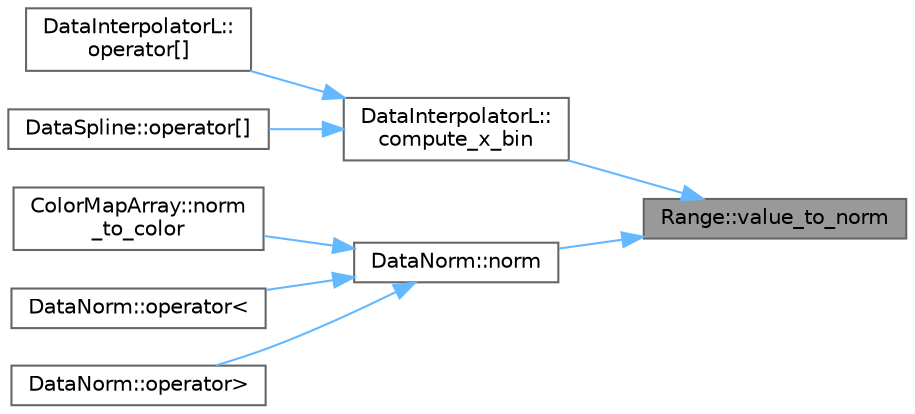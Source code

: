 digraph "Range::value_to_norm"
{
 // LATEX_PDF_SIZE
  bgcolor="transparent";
  edge [fontname=Helvetica,fontsize=10,labelfontname=Helvetica,labelfontsize=10];
  node [fontname=Helvetica,fontsize=10,shape=box,height=0.2,width=0.4];
  rankdir="RL";
  Node1 [label="Range::value_to_norm",height=0.2,width=0.4,color="gray40", fillcolor="grey60", style="filled", fontcolor="black",tooltip="Map a given value to a normalized number."];
  Node1 -> Node2 [dir="back",color="steelblue1",style="solid"];
  Node2 [label="DataInterpolatorL::\lcompute_x_bin",height=0.2,width=0.4,color="grey40", fillcolor="white", style="filled",URL="$class_data_interpolator_l.html#ac73039841439c687f8f0cb780dcbe7bc",tooltip=" "];
  Node2 -> Node3 [dir="back",color="steelblue1",style="solid"];
  Node3 [label="DataInterpolatorL::\loperator[]",height=0.2,width=0.4,color="grey40", fillcolor="white", style="filled",URL="$class_data_interpolator_l.html#a863c91db9429ad0ded7d9b6ec8767431",tooltip="Return a data point."];
  Node2 -> Node4 [dir="back",color="steelblue1",style="solid"];
  Node4 [label="DataSpline::operator[]",height=0.2,width=0.4,color="grey40", fillcolor="white", style="filled",URL="$class_data_spline.html#a0bd1f6ec0dcbc1aa28e15d8e6237ce6f",tooltip="Return a data point."];
  Node1 -> Node5 [dir="back",color="steelblue1",style="solid"];
  Node5 [label="DataNorm::norm",height=0.2,width=0.4,color="grey40", fillcolor="white", style="filled",URL="$class_data_norm.html#aa3d26d24250db108853a4bcf62fe1926",tooltip=" "];
  Node5 -> Node6 [dir="back",color="steelblue1",style="solid"];
  Node6 [label="ColorMapArray::norm\l_to_color",height=0.2,width=0.4,color="grey40", fillcolor="white", style="filled",URL="$class_color_map_array.html#ad38ac3a8dea9c006486ca8b425b7a4e7",tooltip="Translate a DataNorm object into a R5G6B5 color according to the Color Map."];
  Node5 -> Node7 [dir="back",color="steelblue1",style="solid"];
  Node7 [label="DataNorm::operator\<",height=0.2,width=0.4,color="grey40", fillcolor="white", style="filled",URL="$class_data_norm.html#a04748d9b102a55ae2c1ad503cafdc686",tooltip=" "];
  Node5 -> Node8 [dir="back",color="steelblue1",style="solid"];
  Node8 [label="DataNorm::operator\>",height=0.2,width=0.4,color="grey40", fillcolor="white", style="filled",URL="$class_data_norm.html#af8bf6f513640a4e61177d413c4effc79",tooltip=" "];
}
